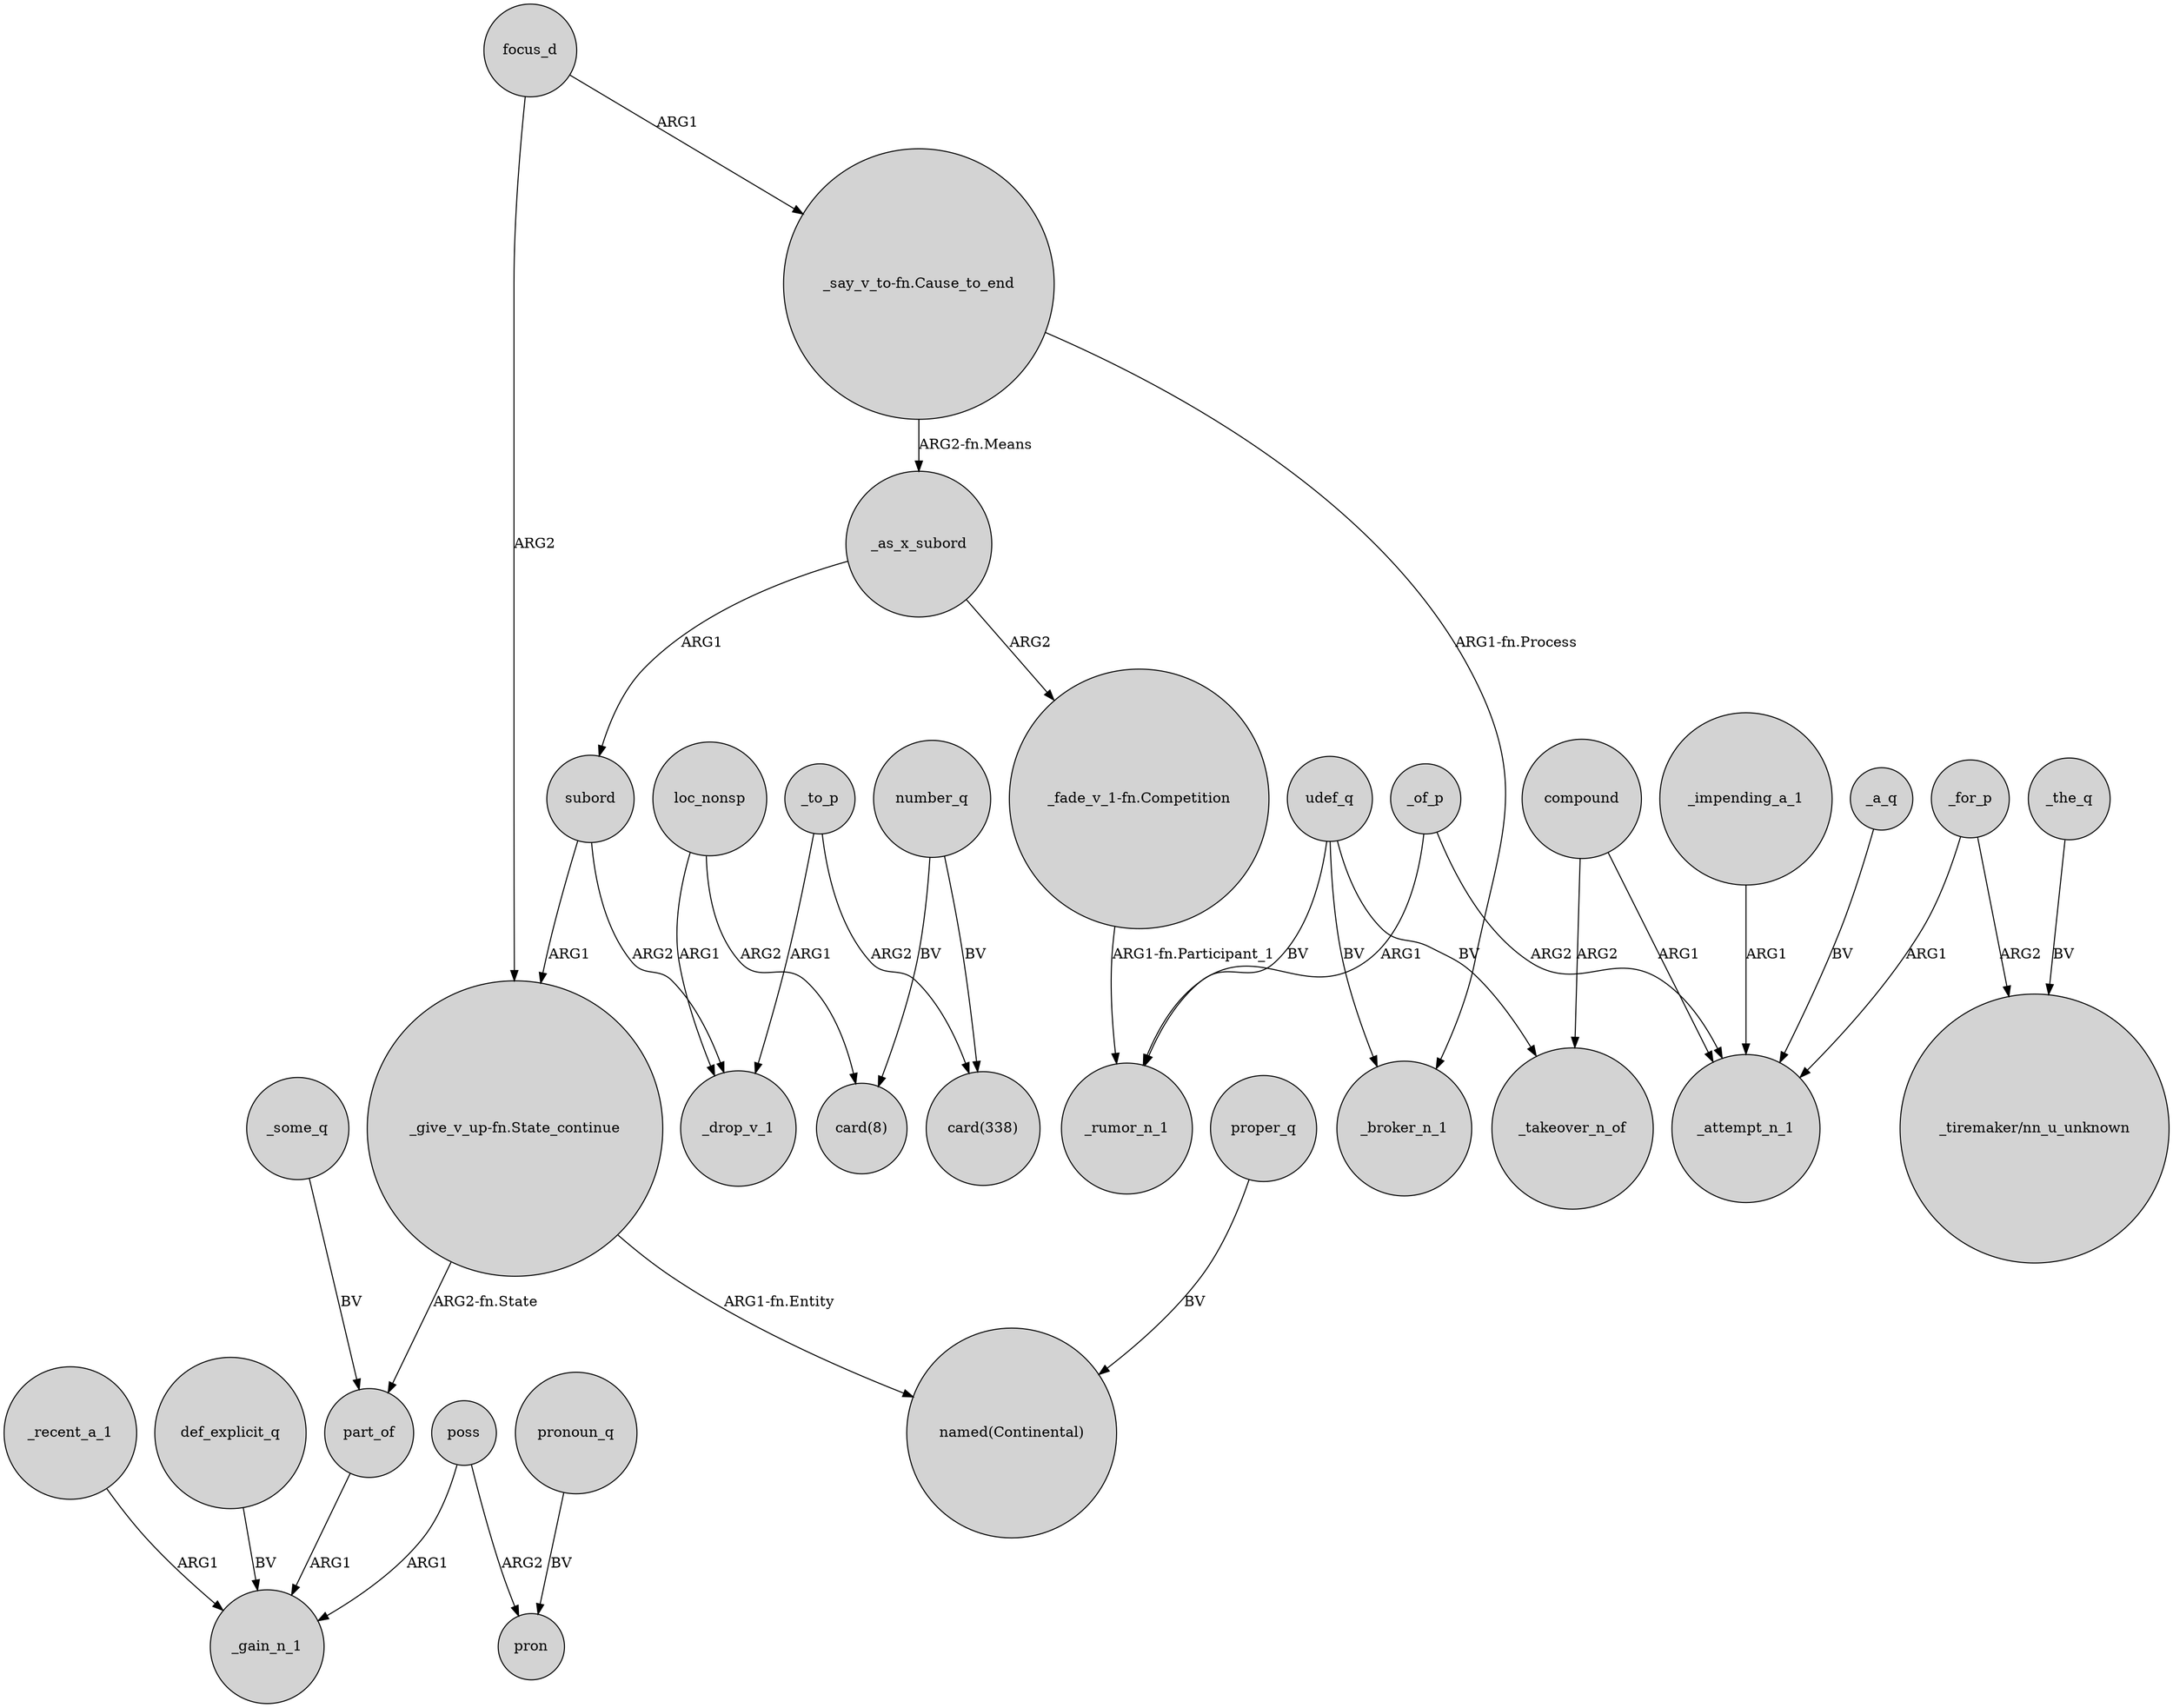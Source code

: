 digraph {
	node [shape=circle style=filled]
	focus_d -> "_give_v_up-fn.State_continue" [label=ARG2]
	_recent_a_1 -> _gain_n_1 [label=ARG1]
	udef_q -> _broker_n_1 [label=BV]
	part_of -> _gain_n_1 [label=ARG1]
	_a_q -> _attempt_n_1 [label=BV]
	focus_d -> "_say_v_to-fn.Cause_to_end" [label=ARG1]
	"_say_v_to-fn.Cause_to_end" -> _broker_n_1 [label="ARG1-fn.Process"]
	number_q -> "card(338)" [label=BV]
	compound -> _attempt_n_1 [label=ARG1]
	number_q -> "card(8)" [label=BV]
	poss -> _gain_n_1 [label=ARG1]
	proper_q -> "named(Continental)" [label=BV]
	_for_p -> _attempt_n_1 [label=ARG1]
	loc_nonsp -> "card(8)" [label=ARG2]
	_impending_a_1 -> _attempt_n_1 [label=ARG1]
	_of_p -> _rumor_n_1 [label=ARG1]
	def_explicit_q -> _gain_n_1 [label=BV]
	_as_x_subord -> subord [label=ARG1]
	"_fade_v_1-fn.Competition" -> _rumor_n_1 [label="ARG1-fn.Participant_1"]
	pronoun_q -> pron [label=BV]
	udef_q -> _takeover_n_of [label=BV]
	loc_nonsp -> _drop_v_1 [label=ARG1]
	poss -> pron [label=ARG2]
	_for_p -> "_tiremaker/nn_u_unknown" [label=ARG2]
	_as_x_subord -> "_fade_v_1-fn.Competition" [label=ARG2]
	subord -> _drop_v_1 [label=ARG2]
	_some_q -> part_of [label=BV]
	_to_p -> _drop_v_1 [label=ARG1]
	"_give_v_up-fn.State_continue" -> part_of [label="ARG2-fn.State"]
	"_give_v_up-fn.State_continue" -> "named(Continental)" [label="ARG1-fn.Entity"]
	_of_p -> _attempt_n_1 [label=ARG2]
	compound -> _takeover_n_of [label=ARG2]
	udef_q -> _rumor_n_1 [label=BV]
	subord -> "_give_v_up-fn.State_continue" [label=ARG1]
	"_say_v_to-fn.Cause_to_end" -> _as_x_subord [label="ARG2-fn.Means"]
	_the_q -> "_tiremaker/nn_u_unknown" [label=BV]
	_to_p -> "card(338)" [label=ARG2]
}
